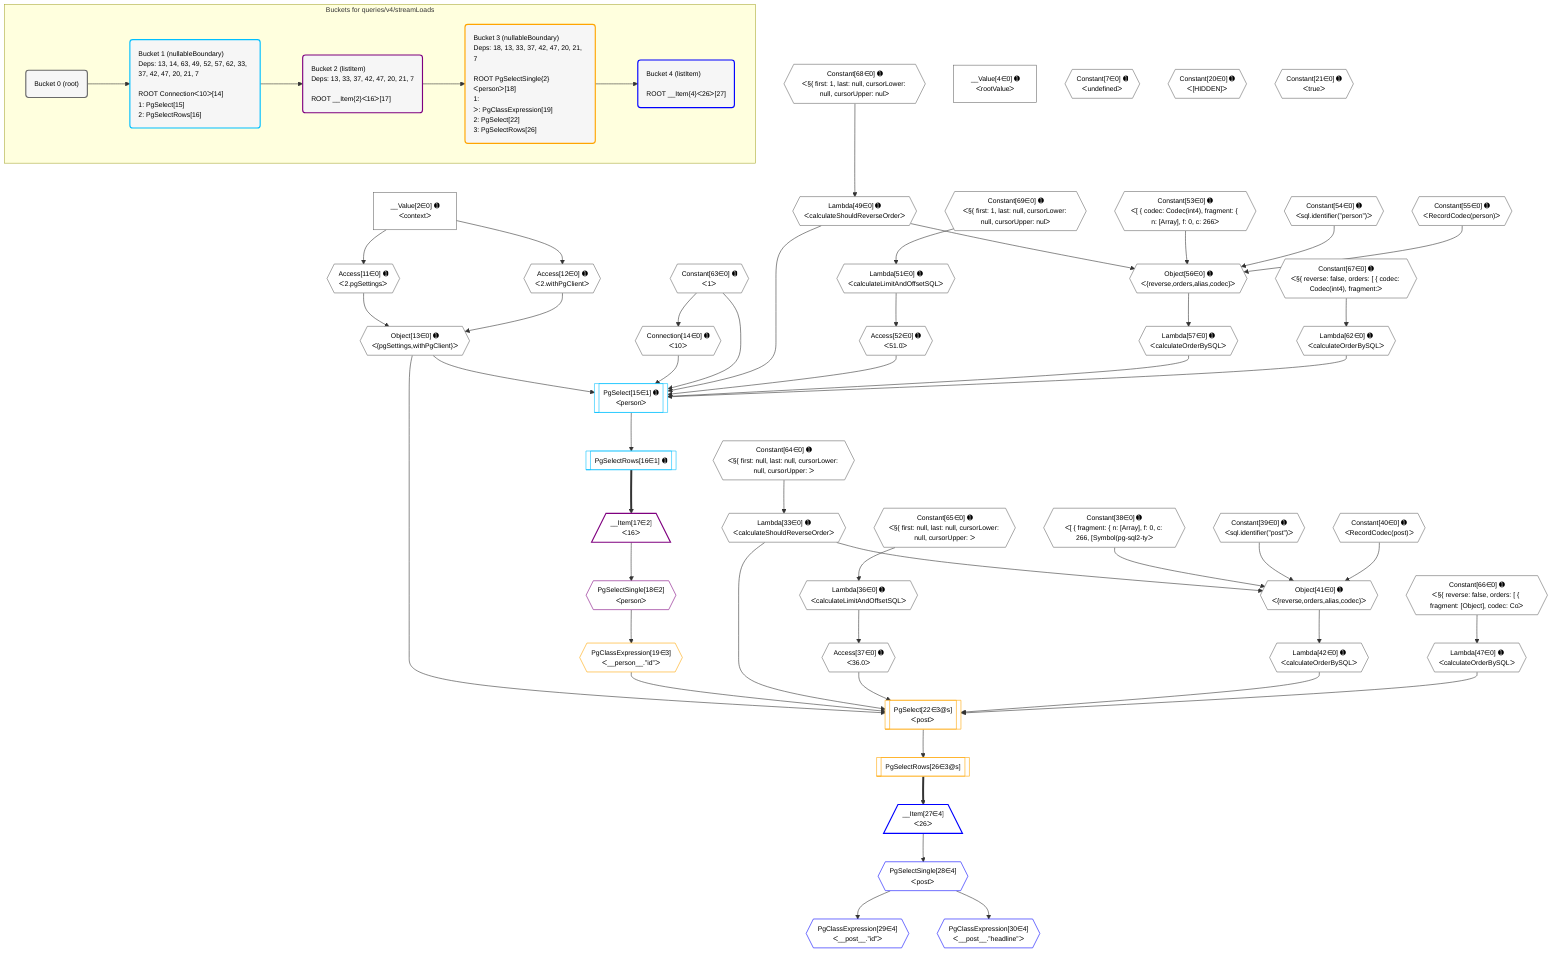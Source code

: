 %%{init: {'themeVariables': { 'fontSize': '12px'}}}%%
graph TD
    classDef path fill:#eee,stroke:#000,color:#000
    classDef plan fill:#fff,stroke-width:1px,color:#000
    classDef itemplan fill:#fff,stroke-width:2px,color:#000
    classDef unbatchedplan fill:#dff,stroke-width:1px,color:#000
    classDef sideeffectplan fill:#fcc,stroke-width:2px,color:#000
    classDef bucket fill:#f6f6f6,color:#000,stroke-width:2px,text-align:left


    %% plan dependencies
    Object41{{"Object[41∈0] ➊<br />ᐸ{reverse,orders,alias,codec}ᐳ"}}:::plan
    Lambda33{{"Lambda[33∈0] ➊<br />ᐸcalculateShouldReverseOrderᐳ"}}:::plan
    Constant38{{"Constant[38∈0] ➊<br />ᐸ[ { fragment: { n: [Array], f: 0, c: 266, [Symbol(pg-sql2-tyᐳ"}}:::plan
    Constant39{{"Constant[39∈0] ➊<br />ᐸsql.identifier(”post”)ᐳ"}}:::plan
    Constant40{{"Constant[40∈0] ➊<br />ᐸRecordCodec(post)ᐳ"}}:::plan
    Lambda33 & Constant38 & Constant39 & Constant40 --> Object41
    Object56{{"Object[56∈0] ➊<br />ᐸ{reverse,orders,alias,codec}ᐳ"}}:::plan
    Lambda49{{"Lambda[49∈0] ➊<br />ᐸcalculateShouldReverseOrderᐳ"}}:::plan
    Constant53{{"Constant[53∈0] ➊<br />ᐸ[ { codec: Codec(int4), fragment: { n: [Array], f: 0, c: 266ᐳ"}}:::plan
    Constant54{{"Constant[54∈0] ➊<br />ᐸsql.identifier(”person”)ᐳ"}}:::plan
    Constant55{{"Constant[55∈0] ➊<br />ᐸRecordCodec(person)ᐳ"}}:::plan
    Lambda49 & Constant53 & Constant54 & Constant55 --> Object56
    Object13{{"Object[13∈0] ➊<br />ᐸ{pgSettings,withPgClient}ᐳ"}}:::plan
    Access11{{"Access[11∈0] ➊<br />ᐸ2.pgSettingsᐳ"}}:::plan
    Access12{{"Access[12∈0] ➊<br />ᐸ2.withPgClientᐳ"}}:::plan
    Access11 & Access12 --> Object13
    __Value2["__Value[2∈0] ➊<br />ᐸcontextᐳ"]:::plan
    __Value2 --> Access11
    __Value2 --> Access12
    Connection14{{"Connection[14∈0] ➊<br />ᐸ10ᐳ"}}:::plan
    Constant63{{"Constant[63∈0] ➊<br />ᐸ1ᐳ"}}:::plan
    Constant63 --> Connection14
    Constant64{{"Constant[64∈0] ➊<br />ᐸ§{ first: null, last: null, cursorLower: null, cursorUpper: ᐳ"}}:::plan
    Constant64 --> Lambda33
    Lambda36{{"Lambda[36∈0] ➊<br />ᐸcalculateLimitAndOffsetSQLᐳ"}}:::plan
    Constant65{{"Constant[65∈0] ➊<br />ᐸ§{ first: null, last: null, cursorLower: null, cursorUpper: ᐳ"}}:::plan
    Constant65 --> Lambda36
    Access37{{"Access[37∈0] ➊<br />ᐸ36.0ᐳ"}}:::plan
    Lambda36 --> Access37
    Lambda42{{"Lambda[42∈0] ➊<br />ᐸcalculateOrderBySQLᐳ"}}:::plan
    Object41 --> Lambda42
    Lambda47{{"Lambda[47∈0] ➊<br />ᐸcalculateOrderBySQLᐳ"}}:::plan
    Constant66{{"Constant[66∈0] ➊<br />ᐸ§{ reverse: false, orders: [ { fragment: [Object], codec: Coᐳ"}}:::plan
    Constant66 --> Lambda47
    Constant68{{"Constant[68∈0] ➊<br />ᐸ§{ first: 1, last: null, cursorLower: null, cursorUpper: nulᐳ"}}:::plan
    Constant68 --> Lambda49
    Lambda51{{"Lambda[51∈0] ➊<br />ᐸcalculateLimitAndOffsetSQLᐳ"}}:::plan
    Constant69{{"Constant[69∈0] ➊<br />ᐸ§{ first: 1, last: null, cursorLower: null, cursorUpper: nulᐳ"}}:::plan
    Constant69 --> Lambda51
    Access52{{"Access[52∈0] ➊<br />ᐸ51.0ᐳ"}}:::plan
    Lambda51 --> Access52
    Lambda57{{"Lambda[57∈0] ➊<br />ᐸcalculateOrderBySQLᐳ"}}:::plan
    Object56 --> Lambda57
    Lambda62{{"Lambda[62∈0] ➊<br />ᐸcalculateOrderBySQLᐳ"}}:::plan
    Constant67{{"Constant[67∈0] ➊<br />ᐸ§{ reverse: false, orders: [ { codec: Codec(int4), fragment:ᐳ"}}:::plan
    Constant67 --> Lambda62
    __Value4["__Value[4∈0] ➊<br />ᐸrootValueᐳ"]:::plan
    Constant7{{"Constant[7∈0] ➊<br />ᐸundefinedᐳ"}}:::plan
    Constant20{{"Constant[20∈0] ➊<br />ᐸ[HIDDEN]ᐳ"}}:::plan
    Constant21{{"Constant[21∈0] ➊<br />ᐸtrueᐳ"}}:::plan
    PgSelect15[["PgSelect[15∈1] ➊<br />ᐸpersonᐳ"]]:::plan
    Object13 & Connection14 & Constant63 & Lambda49 & Access52 & Lambda57 & Lambda62 --> PgSelect15
    PgSelectRows16[["PgSelectRows[16∈1] ➊"]]:::plan
    PgSelect15 --> PgSelectRows16
    __Item17[/"__Item[17∈2]<br />ᐸ16ᐳ"\]:::itemplan
    PgSelectRows16 ==> __Item17
    PgSelectSingle18{{"PgSelectSingle[18∈2]<br />ᐸpersonᐳ"}}:::plan
    __Item17 --> PgSelectSingle18
    PgSelect22[["PgSelect[22∈3@s]<br />ᐸpostᐳ"]]:::plan
    PgClassExpression19{{"PgClassExpression[19∈3]<br />ᐸ__person__.”id”ᐳ"}}:::plan
    Object13 & PgClassExpression19 & Lambda33 & Access37 & Lambda42 & Lambda47 --> PgSelect22
    PgSelectSingle18 --> PgClassExpression19
    PgSelectRows26[["PgSelectRows[26∈3@s]"]]:::plan
    PgSelect22 --> PgSelectRows26
    __Item27[/"__Item[27∈4]<br />ᐸ26ᐳ"\]:::itemplan
    PgSelectRows26 ==> __Item27
    PgSelectSingle28{{"PgSelectSingle[28∈4]<br />ᐸpostᐳ"}}:::plan
    __Item27 --> PgSelectSingle28
    PgClassExpression29{{"PgClassExpression[29∈4]<br />ᐸ__post__.”id”ᐳ"}}:::plan
    PgSelectSingle28 --> PgClassExpression29
    PgClassExpression30{{"PgClassExpression[30∈4]<br />ᐸ__post__.”headline”ᐳ"}}:::plan
    PgSelectSingle28 --> PgClassExpression30

    %% define steps

    subgraph "Buckets for queries/v4/streamLoads"
    Bucket0("Bucket 0 (root)"):::bucket
    classDef bucket0 stroke:#696969
    class Bucket0,__Value2,__Value4,Constant7,Access11,Access12,Object13,Connection14,Constant20,Constant21,Lambda33,Lambda36,Access37,Constant38,Constant39,Constant40,Object41,Lambda42,Lambda47,Lambda49,Lambda51,Access52,Constant53,Constant54,Constant55,Object56,Lambda57,Lambda62,Constant63,Constant64,Constant65,Constant66,Constant67,Constant68,Constant69 bucket0
    Bucket1("Bucket 1 (nullableBoundary)<br />Deps: 13, 14, 63, 49, 52, 57, 62, 33, 37, 42, 47, 20, 21, 7<br /><br />ROOT Connectionᐸ10ᐳ[14]<br />1: PgSelect[15]<br />2: PgSelectRows[16]"):::bucket
    classDef bucket1 stroke:#00bfff
    class Bucket1,PgSelect15,PgSelectRows16 bucket1
    Bucket2("Bucket 2 (listItem)<br />Deps: 13, 33, 37, 42, 47, 20, 21, 7<br /><br />ROOT __Item{2}ᐸ16ᐳ[17]"):::bucket
    classDef bucket2 stroke:#7f007f
    class Bucket2,__Item17,PgSelectSingle18 bucket2
    Bucket3("Bucket 3 (nullableBoundary)<br />Deps: 18, 13, 33, 37, 42, 47, 20, 21, 7<br /><br />ROOT PgSelectSingle{2}ᐸpersonᐳ[18]<br />1: <br />ᐳ: PgClassExpression[19]<br />2: PgSelect[22]<br />3: PgSelectRows[26]"):::bucket
    classDef bucket3 stroke:#ffa500
    class Bucket3,PgClassExpression19,PgSelect22,PgSelectRows26 bucket3
    Bucket4("Bucket 4 (listItem)<br /><br />ROOT __Item{4}ᐸ26ᐳ[27]"):::bucket
    classDef bucket4 stroke:#0000ff
    class Bucket4,__Item27,PgSelectSingle28,PgClassExpression29,PgClassExpression30 bucket4
    Bucket0 --> Bucket1
    Bucket1 --> Bucket2
    Bucket2 --> Bucket3
    Bucket3 --> Bucket4
    end